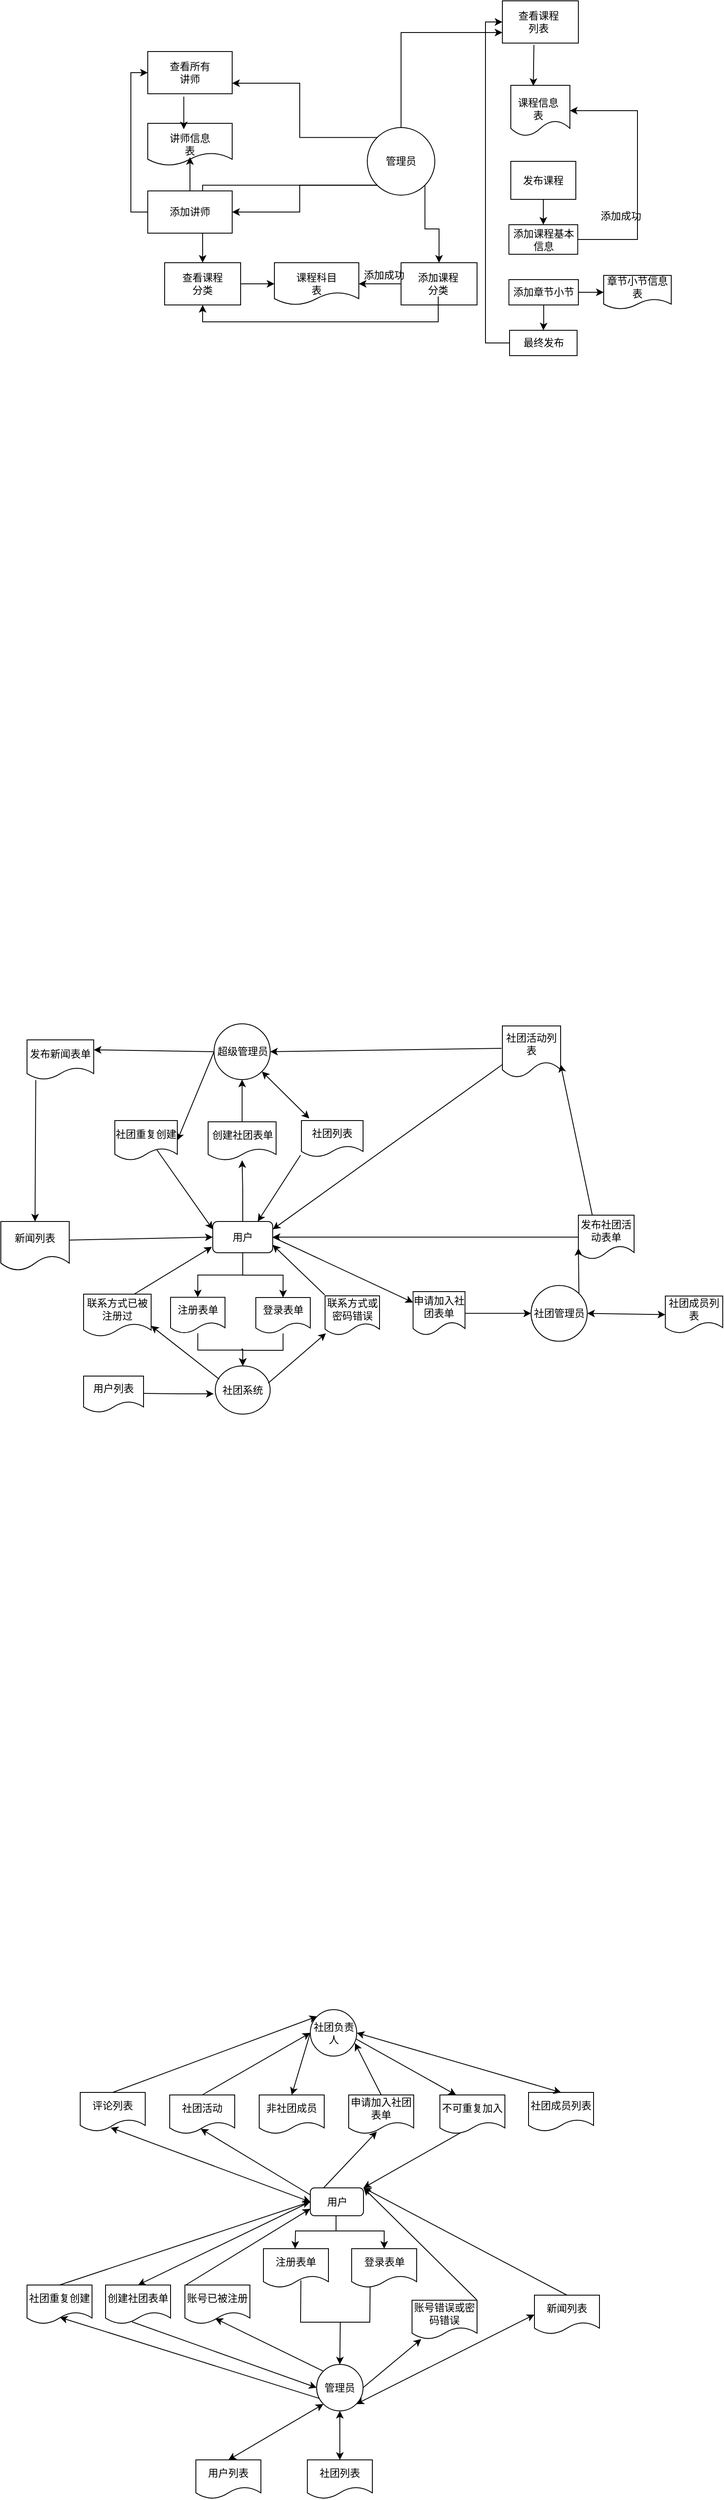 <mxfile version="21.3.4" type="github">
  <diagram id="PFTaVR9R77RU1zgIoD-t" name="Page-1">
    <mxGraphModel dx="1434" dy="1238" grid="0" gridSize="10" guides="1" tooltips="1" connect="1" arrows="1" fold="1" page="0" pageScale="1" pageWidth="827" pageHeight="1169" background="none" math="0" shadow="0">
      <root>
        <mxCell id="0" />
        <mxCell id="1" parent="0" />
        <mxCell id="eftF3Yvcaq25oSi6NERf-6" style="edgeStyle=orthogonalEdgeStyle;rounded=0;orthogonalLoop=1;jettySize=auto;html=1;exitX=0;exitY=0;exitDx=0;exitDy=0;entryX=1;entryY=0.75;entryDx=0;entryDy=0;" parent="1" source="eftF3Yvcaq25oSi6NERf-1" target="eftF3Yvcaq25oSi6NERf-3" edge="1">
          <mxGeometry relative="1" as="geometry" />
        </mxCell>
        <mxCell id="eftF3Yvcaq25oSi6NERf-15" style="edgeStyle=orthogonalEdgeStyle;rounded=0;orthogonalLoop=1;jettySize=auto;html=1;exitX=0;exitY=1;exitDx=0;exitDy=0;entryX=1;entryY=0.5;entryDx=0;entryDy=0;" parent="1" source="eftF3Yvcaq25oSi6NERf-1" target="eftF3Yvcaq25oSi6NERf-13" edge="1">
          <mxGeometry relative="1" as="geometry" />
        </mxCell>
        <mxCell id="eftF3Yvcaq25oSi6NERf-33" style="edgeStyle=orthogonalEdgeStyle;rounded=0;orthogonalLoop=1;jettySize=auto;html=1;exitX=0;exitY=1;exitDx=0;exitDy=0;entryX=0.5;entryY=0;entryDx=0;entryDy=0;" parent="1" source="eftF3Yvcaq25oSi6NERf-1" target="eftF3Yvcaq25oSi6NERf-23" edge="1">
          <mxGeometry relative="1" as="geometry" />
        </mxCell>
        <mxCell id="eftF3Yvcaq25oSi6NERf-34" style="edgeStyle=orthogonalEdgeStyle;rounded=0;orthogonalLoop=1;jettySize=auto;html=1;exitX=1;exitY=1;exitDx=0;exitDy=0;entryX=0.5;entryY=0;entryDx=0;entryDy=0;" parent="1" source="eftF3Yvcaq25oSi6NERf-1" target="eftF3Yvcaq25oSi6NERf-29" edge="1">
          <mxGeometry relative="1" as="geometry" />
        </mxCell>
        <mxCell id="eftF3Yvcaq25oSi6NERf-41" style="edgeStyle=orthogonalEdgeStyle;rounded=0;orthogonalLoop=1;jettySize=auto;html=1;exitX=0.5;exitY=0;exitDx=0;exitDy=0;entryX=0;entryY=0.75;entryDx=0;entryDy=0;" parent="1" source="eftF3Yvcaq25oSi6NERf-1" target="eftF3Yvcaq25oSi6NERf-35" edge="1">
          <mxGeometry relative="1" as="geometry" />
        </mxCell>
        <mxCell id="eftF3Yvcaq25oSi6NERf-1" value="" style="ellipse;whiteSpace=wrap;html=1;aspect=fixed;" parent="1" vertex="1">
          <mxGeometry x="360" y="-481" width="80" height="80" as="geometry" />
        </mxCell>
        <mxCell id="eftF3Yvcaq25oSi6NERf-2" value="管理员" style="text;html=1;strokeColor=none;fillColor=none;align=center;verticalAlign=middle;whiteSpace=wrap;rounded=0;" parent="1" vertex="1">
          <mxGeometry x="370" y="-456" width="60" height="30" as="geometry" />
        </mxCell>
        <mxCell id="eftF3Yvcaq25oSi6NERf-3" value="" style="rounded=0;whiteSpace=wrap;html=1;" parent="1" vertex="1">
          <mxGeometry x="100" y="-571" width="100" height="50" as="geometry" />
        </mxCell>
        <mxCell id="eftF3Yvcaq25oSi6NERf-5" value="查看所有讲师" style="text;html=1;strokeColor=none;fillColor=none;align=center;verticalAlign=middle;whiteSpace=wrap;rounded=0;" parent="1" vertex="1">
          <mxGeometry x="120" y="-561" width="60" height="30" as="geometry" />
        </mxCell>
        <mxCell id="eftF3Yvcaq25oSi6NERf-7" value="" style="shape=document;whiteSpace=wrap;html=1;boundedLbl=1;" parent="1" vertex="1">
          <mxGeometry x="100" y="-486" width="100" height="50" as="geometry" />
        </mxCell>
        <mxCell id="eftF3Yvcaq25oSi6NERf-8" value="讲师信息表" style="text;html=1;strokeColor=none;fillColor=none;align=center;verticalAlign=middle;whiteSpace=wrap;rounded=0;" parent="1" vertex="1">
          <mxGeometry x="120" y="-476" width="60" height="30" as="geometry" />
        </mxCell>
        <mxCell id="eftF3Yvcaq25oSi6NERf-22" value="" style="edgeStyle=orthogonalEdgeStyle;rounded=0;orthogonalLoop=1;jettySize=auto;html=1;" parent="1" source="eftF3Yvcaq25oSi6NERf-13" target="eftF3Yvcaq25oSi6NERf-8" edge="1">
          <mxGeometry relative="1" as="geometry" />
        </mxCell>
        <mxCell id="eftF3Yvcaq25oSi6NERf-46" style="edgeStyle=orthogonalEdgeStyle;rounded=0;orthogonalLoop=1;jettySize=auto;html=1;entryX=0;entryY=0.5;entryDx=0;entryDy=0;" parent="1" source="eftF3Yvcaq25oSi6NERf-13" target="eftF3Yvcaq25oSi6NERf-3" edge="1">
          <mxGeometry relative="1" as="geometry">
            <Array as="points">
              <mxPoint x="80" y="-381" />
              <mxPoint x="80" y="-546" />
            </Array>
          </mxGeometry>
        </mxCell>
        <mxCell id="eftF3Yvcaq25oSi6NERf-13" value="" style="rounded=0;whiteSpace=wrap;html=1;" parent="1" vertex="1">
          <mxGeometry x="100" y="-406" width="100" height="50" as="geometry" />
        </mxCell>
        <mxCell id="eftF3Yvcaq25oSi6NERf-14" value="添加讲师" style="text;html=1;strokeColor=none;fillColor=none;align=center;verticalAlign=middle;whiteSpace=wrap;rounded=0;" parent="1" vertex="1">
          <mxGeometry x="120" y="-396" width="60" height="30" as="geometry" />
        </mxCell>
        <mxCell id="eftF3Yvcaq25oSi6NERf-21" value="" style="endArrow=classic;html=1;rounded=0;exitX=0.427;exitY=1.067;exitDx=0;exitDy=0;exitPerimeter=0;entryX=0.378;entryY=-0.1;entryDx=0;entryDy=0;entryPerimeter=0;" parent="1" source="eftF3Yvcaq25oSi6NERf-3" target="eftF3Yvcaq25oSi6NERf-8" edge="1">
          <mxGeometry width="50" height="50" relative="1" as="geometry">
            <mxPoint x="380" y="-331" as="sourcePoint" />
            <mxPoint x="430" y="-381" as="targetPoint" />
          </mxGeometry>
        </mxCell>
        <mxCell id="eftF3Yvcaq25oSi6NERf-23" value="" style="rounded=0;whiteSpace=wrap;html=1;" parent="1" vertex="1">
          <mxGeometry x="120" y="-321" width="90" height="50" as="geometry" />
        </mxCell>
        <mxCell id="eftF3Yvcaq25oSi6NERf-24" value="查看课程分类" style="text;html=1;strokeColor=none;fillColor=none;align=center;verticalAlign=middle;whiteSpace=wrap;rounded=0;" parent="1" vertex="1">
          <mxGeometry x="135" y="-311" width="60" height="30" as="geometry" />
        </mxCell>
        <mxCell id="eftF3Yvcaq25oSi6NERf-25" value="" style="shape=document;whiteSpace=wrap;html=1;boundedLbl=1;" parent="1" vertex="1">
          <mxGeometry x="250" y="-321" width="100" height="50" as="geometry" />
        </mxCell>
        <mxCell id="eftF3Yvcaq25oSi6NERf-26" value="课程科目表" style="text;html=1;strokeColor=none;fillColor=none;align=center;verticalAlign=middle;whiteSpace=wrap;rounded=0;" parent="1" vertex="1">
          <mxGeometry x="270" y="-311" width="60" height="30" as="geometry" />
        </mxCell>
        <mxCell id="eftF3Yvcaq25oSi6NERf-28" value="" style="endArrow=classic;html=1;rounded=0;exitX=1;exitY=0.5;exitDx=0;exitDy=0;" parent="1" source="eftF3Yvcaq25oSi6NERf-23" edge="1">
          <mxGeometry width="50" height="50" relative="1" as="geometry">
            <mxPoint x="210" y="-251" as="sourcePoint" />
            <mxPoint x="250" y="-296" as="targetPoint" />
          </mxGeometry>
        </mxCell>
        <mxCell id="eftF3Yvcaq25oSi6NERf-29" value="" style="rounded=0;whiteSpace=wrap;html=1;" parent="1" vertex="1">
          <mxGeometry x="400" y="-321" width="90" height="50" as="geometry" />
        </mxCell>
        <mxCell id="eftF3Yvcaq25oSi6NERf-45" style="edgeStyle=orthogonalEdgeStyle;rounded=0;orthogonalLoop=1;jettySize=auto;html=1;entryX=0.5;entryY=1;entryDx=0;entryDy=0;" parent="1" source="eftF3Yvcaq25oSi6NERf-30" target="eftF3Yvcaq25oSi6NERf-23" edge="1">
          <mxGeometry relative="1" as="geometry">
            <Array as="points">
              <mxPoint x="444" y="-251" />
              <mxPoint x="165" y="-251" />
            </Array>
          </mxGeometry>
        </mxCell>
        <mxCell id="eftF3Yvcaq25oSi6NERf-30" value="添加课程分类" style="text;html=1;strokeColor=none;fillColor=none;align=center;verticalAlign=middle;whiteSpace=wrap;rounded=0;" parent="1" vertex="1">
          <mxGeometry x="414" y="-311" width="60" height="30" as="geometry" />
        </mxCell>
        <mxCell id="eftF3Yvcaq25oSi6NERf-32" value="" style="endArrow=classic;html=1;rounded=0;entryX=1;entryY=0.5;entryDx=0;entryDy=0;exitX=0;exitY=0.5;exitDx=0;exitDy=0;" parent="1" source="eftF3Yvcaq25oSi6NERf-29" target="eftF3Yvcaq25oSi6NERf-25" edge="1">
          <mxGeometry width="50" height="50" relative="1" as="geometry">
            <mxPoint x="360" y="-261" as="sourcePoint" />
            <mxPoint x="400" y="-311" as="targetPoint" />
          </mxGeometry>
        </mxCell>
        <mxCell id="eftF3Yvcaq25oSi6NERf-35" value="" style="rounded=0;whiteSpace=wrap;html=1;" parent="1" vertex="1">
          <mxGeometry x="520" y="-631" width="90" height="50" as="geometry" />
        </mxCell>
        <mxCell id="eftF3Yvcaq25oSi6NERf-36" value="查看课程列表" style="text;html=1;strokeColor=none;fillColor=none;align=center;verticalAlign=middle;whiteSpace=wrap;rounded=0;" parent="1" vertex="1">
          <mxGeometry x="532.5" y="-621" width="60" height="30" as="geometry" />
        </mxCell>
        <mxCell id="eftF3Yvcaq25oSi6NERf-37" value="" style="shape=document;whiteSpace=wrap;html=1;boundedLbl=1;" parent="1" vertex="1">
          <mxGeometry x="530" y="-531" width="70" height="60" as="geometry" />
        </mxCell>
        <mxCell id="eftF3Yvcaq25oSi6NERf-38" value="课程信息表" style="text;html=1;strokeColor=none;fillColor=none;align=center;verticalAlign=middle;whiteSpace=wrap;rounded=0;" parent="1" vertex="1">
          <mxGeometry x="535" y="-516" width="55" height="25" as="geometry" />
        </mxCell>
        <mxCell id="eftF3Yvcaq25oSi6NERf-40" value="" style="endArrow=classic;html=1;rounded=0;exitX=0.415;exitY=1.04;exitDx=0;exitDy=0;exitPerimeter=0;entryX=0.381;entryY=0.011;entryDx=0;entryDy=0;entryPerimeter=0;" parent="1" source="eftF3Yvcaq25oSi6NERf-35" target="eftF3Yvcaq25oSi6NERf-37" edge="1">
          <mxGeometry width="50" height="50" relative="1" as="geometry">
            <mxPoint x="450" y="-491" as="sourcePoint" />
            <mxPoint x="500" y="-541" as="targetPoint" />
          </mxGeometry>
        </mxCell>
        <mxCell id="eftF3Yvcaq25oSi6NERf-42" value="添加成功" style="text;html=1;strokeColor=none;fillColor=none;align=center;verticalAlign=middle;whiteSpace=wrap;rounded=0;" parent="1" vertex="1">
          <mxGeometry x="350" y="-321" width="60" height="30" as="geometry" />
        </mxCell>
        <mxCell id="eftF3Yvcaq25oSi6NERf-50" value="" style="edgeStyle=orthogonalEdgeStyle;rounded=0;orthogonalLoop=1;jettySize=auto;html=1;" parent="1" source="eftF3Yvcaq25oSi6NERf-47" target="eftF3Yvcaq25oSi6NERf-49" edge="1">
          <mxGeometry relative="1" as="geometry" />
        </mxCell>
        <mxCell id="eftF3Yvcaq25oSi6NERf-47" value="发布课程" style="rounded=0;whiteSpace=wrap;html=1;" parent="1" vertex="1">
          <mxGeometry x="530" y="-441" width="77" height="45" as="geometry" />
        </mxCell>
        <mxCell id="eftF3Yvcaq25oSi6NERf-57" style="edgeStyle=orthogonalEdgeStyle;rounded=0;orthogonalLoop=1;jettySize=auto;html=1;entryX=1;entryY=0.5;entryDx=0;entryDy=0;" parent="1" source="eftF3Yvcaq25oSi6NERf-49" target="eftF3Yvcaq25oSi6NERf-37" edge="1">
          <mxGeometry relative="1" as="geometry">
            <Array as="points">
              <mxPoint x="680" y="-348" />
              <mxPoint x="680" y="-501" />
            </Array>
          </mxGeometry>
        </mxCell>
        <mxCell id="eftF3Yvcaq25oSi6NERf-49" value="添加课程基本信息" style="whiteSpace=wrap;html=1;rounded=0;" parent="1" vertex="1">
          <mxGeometry x="527.75" y="-366" width="81.5" height="35" as="geometry" />
        </mxCell>
        <mxCell id="eftF3Yvcaq25oSi6NERf-54" value="" style="edgeStyle=orthogonalEdgeStyle;rounded=0;orthogonalLoop=1;jettySize=auto;html=1;" parent="1" source="eftF3Yvcaq25oSi6NERf-51" target="eftF3Yvcaq25oSi6NERf-53" edge="1">
          <mxGeometry relative="1" as="geometry" />
        </mxCell>
        <mxCell id="eftF3Yvcaq25oSi6NERf-56" value="" style="edgeStyle=orthogonalEdgeStyle;rounded=0;orthogonalLoop=1;jettySize=auto;html=1;" parent="1" source="eftF3Yvcaq25oSi6NERf-51" target="eftF3Yvcaq25oSi6NERf-55" edge="1">
          <mxGeometry relative="1" as="geometry" />
        </mxCell>
        <mxCell id="eftF3Yvcaq25oSi6NERf-51" value="添加章节小节" style="whiteSpace=wrap;html=1;" parent="1" vertex="1">
          <mxGeometry x="527.75" y="-301" width="82.25" height="30" as="geometry" />
        </mxCell>
        <mxCell id="eftF3Yvcaq25oSi6NERf-53" value="章节小节信息表" style="shape=document;whiteSpace=wrap;html=1;boundedLbl=1;" parent="1" vertex="1">
          <mxGeometry x="640" y="-306" width="80" height="40" as="geometry" />
        </mxCell>
        <mxCell id="eftF3Yvcaq25oSi6NERf-59" style="edgeStyle=orthogonalEdgeStyle;rounded=0;orthogonalLoop=1;jettySize=auto;html=1;entryX=0;entryY=0.5;entryDx=0;entryDy=0;" parent="1" source="eftF3Yvcaq25oSi6NERf-55" target="eftF3Yvcaq25oSi6NERf-35" edge="1">
          <mxGeometry relative="1" as="geometry">
            <Array as="points">
              <mxPoint x="500" y="-226" />
              <mxPoint x="500" y="-606" />
            </Array>
          </mxGeometry>
        </mxCell>
        <mxCell id="eftF3Yvcaq25oSi6NERf-55" value="最终发布" style="whiteSpace=wrap;html=1;" parent="1" vertex="1">
          <mxGeometry x="528.5" y="-241" width="80" height="30" as="geometry" />
        </mxCell>
        <mxCell id="eftF3Yvcaq25oSi6NERf-58" value="添加成功" style="text;html=1;align=center;verticalAlign=middle;resizable=0;points=[];autosize=1;strokeColor=none;fillColor=none;" parent="1" vertex="1">
          <mxGeometry x="630" y="-386" width="60" height="20" as="geometry" />
        </mxCell>
        <mxCell id="TgjRXRTITHaoMna3Si7o-6" value="" style="edgeStyle=orthogonalEdgeStyle;rounded=0;orthogonalLoop=1;jettySize=auto;html=1;" parent="1" source="TgjRXRTITHaoMna3Si7o-2" target="TgjRXRTITHaoMna3Si7o-5" edge="1">
          <mxGeometry relative="1" as="geometry" />
        </mxCell>
        <mxCell id="TgjRXRTITHaoMna3Si7o-17" style="edgeStyle=orthogonalEdgeStyle;rounded=0;orthogonalLoop=1;jettySize=auto;html=1;entryX=0.5;entryY=0;entryDx=0;entryDy=0;" parent="1" source="TgjRXRTITHaoMna3Si7o-2" target="TgjRXRTITHaoMna3Si7o-16" edge="1">
          <mxGeometry relative="1" as="geometry" />
        </mxCell>
        <mxCell id="TgjRXRTITHaoMna3Si7o-24" value="" style="edgeStyle=orthogonalEdgeStyle;rounded=0;orthogonalLoop=1;jettySize=auto;html=1;" parent="1" source="TgjRXRTITHaoMna3Si7o-2" target="TgjRXRTITHaoMna3Si7o-23" edge="1">
          <mxGeometry relative="1" as="geometry" />
        </mxCell>
        <mxCell id="TgjRXRTITHaoMna3Si7o-2" value="用户" style="rounded=1;whiteSpace=wrap;html=1;" parent="1" vertex="1">
          <mxGeometry x="177" y="814" width="71" height="37" as="geometry" />
        </mxCell>
        <mxCell id="TgjRXRTITHaoMna3Si7o-9" value="" style="edgeStyle=orthogonalEdgeStyle;rounded=0;orthogonalLoop=1;jettySize=auto;html=1;" parent="1" source="TgjRXRTITHaoMna3Si7o-5" target="TgjRXRTITHaoMna3Si7o-8" edge="1">
          <mxGeometry relative="1" as="geometry" />
        </mxCell>
        <mxCell id="TgjRXRTITHaoMna3Si7o-5" value="注册表单" style="shape=document;whiteSpace=wrap;html=1;boundedLbl=1;rounded=1;" parent="1" vertex="1">
          <mxGeometry x="127" y="903.75" width="64.5" height="42.5" as="geometry" />
        </mxCell>
        <mxCell id="TgjRXRTITHaoMna3Si7o-8" value="社团系统" style="ellipse;whiteSpace=wrap;html=1;" parent="1" vertex="1">
          <mxGeometry x="180" y="985" width="65" height="57" as="geometry" />
        </mxCell>
        <mxCell id="TgjRXRTITHaoMna3Si7o-12" value="联系方式已被注册过" style="shape=document;whiteSpace=wrap;html=1;boundedLbl=1;" parent="1" vertex="1">
          <mxGeometry x="24" y="900" width="80" height="50" as="geometry" />
        </mxCell>
        <mxCell id="TgjRXRTITHaoMna3Si7o-13" value="" style="endArrow=classic;html=1;rounded=0;exitX=0.072;exitY=0.275;exitDx=0;exitDy=0;exitPerimeter=0;entryX=1;entryY=0.75;entryDx=0;entryDy=0;" parent="1" source="TgjRXRTITHaoMna3Si7o-8" target="TgjRXRTITHaoMna3Si7o-12" edge="1">
          <mxGeometry width="50" height="50" relative="1" as="geometry">
            <mxPoint x="57" y="1010" as="sourcePoint" />
            <mxPoint x="107" y="960" as="targetPoint" />
          </mxGeometry>
        </mxCell>
        <mxCell id="TgjRXRTITHaoMna3Si7o-15" value="" style="endArrow=classic;html=1;rounded=0;exitX=0.75;exitY=0;exitDx=0;exitDy=0;" parent="1" source="TgjRXRTITHaoMna3Si7o-12" edge="1">
          <mxGeometry width="50" height="50" relative="1" as="geometry">
            <mxPoint x="126" y="894" as="sourcePoint" />
            <mxPoint x="176" y="844" as="targetPoint" />
          </mxGeometry>
        </mxCell>
        <mxCell id="TgjRXRTITHaoMna3Si7o-18" style="edgeStyle=orthogonalEdgeStyle;rounded=0;orthogonalLoop=1;jettySize=auto;html=1;entryX=0.5;entryY=0;entryDx=0;entryDy=0;" parent="1" source="TgjRXRTITHaoMna3Si7o-16" target="TgjRXRTITHaoMna3Si7o-8" edge="1">
          <mxGeometry relative="1" as="geometry" />
        </mxCell>
        <mxCell id="TgjRXRTITHaoMna3Si7o-16" value="登录表单" style="shape=document;whiteSpace=wrap;html=1;boundedLbl=1;rounded=1;" parent="1" vertex="1">
          <mxGeometry x="228" y="904" width="64.5" height="42.5" as="geometry" />
        </mxCell>
        <mxCell id="TgjRXRTITHaoMna3Si7o-20" value="联系方式或密码错误" style="shape=document;whiteSpace=wrap;html=1;boundedLbl=1;rounded=1;" parent="1" vertex="1">
          <mxGeometry x="310" y="902" width="64.5" height="46.5" as="geometry" />
        </mxCell>
        <mxCell id="TgjRXRTITHaoMna3Si7o-21" value="" style="endArrow=classic;html=1;rounded=0;exitX=0.964;exitY=0.357;exitDx=0;exitDy=0;exitPerimeter=0;entryX=0.016;entryY=0.953;entryDx=0;entryDy=0;entryPerimeter=0;" parent="1" source="TgjRXRTITHaoMna3Si7o-8" target="TgjRXRTITHaoMna3Si7o-20" edge="1">
          <mxGeometry width="50" height="50" relative="1" as="geometry">
            <mxPoint x="303" y="994" as="sourcePoint" />
            <mxPoint x="353" y="944" as="targetPoint" />
          </mxGeometry>
        </mxCell>
        <mxCell id="TgjRXRTITHaoMna3Si7o-22" value="" style="endArrow=classic;html=1;rounded=0;entryX=1;entryY=0.75;entryDx=0;entryDy=0;exitX=-0.005;exitY=-0.022;exitDx=0;exitDy=0;exitPerimeter=0;" parent="1" source="TgjRXRTITHaoMna3Si7o-20" target="TgjRXRTITHaoMna3Si7o-2" edge="1">
          <mxGeometry width="50" height="50" relative="1" as="geometry">
            <mxPoint x="340" y="895" as="sourcePoint" />
            <mxPoint x="390" y="845" as="targetPoint" />
          </mxGeometry>
        </mxCell>
        <mxCell id="TgjRXRTITHaoMna3Si7o-28" style="edgeStyle=orthogonalEdgeStyle;rounded=0;orthogonalLoop=1;jettySize=auto;html=1;exitX=0.5;exitY=0;exitDx=0;exitDy=0;entryX=0.5;entryY=1;entryDx=0;entryDy=0;" parent="1" source="TgjRXRTITHaoMna3Si7o-23" target="TgjRXRTITHaoMna3Si7o-27" edge="1">
          <mxGeometry relative="1" as="geometry" />
        </mxCell>
        <mxCell id="TgjRXRTITHaoMna3Si7o-23" value="创建社团表单" style="shape=document;whiteSpace=wrap;html=1;boundedLbl=1;rounded=1;" parent="1" vertex="1">
          <mxGeometry x="171.5" y="696" width="80.5" height="45.5" as="geometry" />
        </mxCell>
        <mxCell id="TgjRXRTITHaoMna3Si7o-26" style="edgeStyle=orthogonalEdgeStyle;rounded=0;orthogonalLoop=1;jettySize=auto;html=1;exitX=1;exitY=0.5;exitDx=0;exitDy=0;" parent="1" edge="1">
          <mxGeometry relative="1" as="geometry">
            <mxPoint x="178.0" y="1018" as="targetPoint" />
            <mxPoint x="95" y="1017.5" as="sourcePoint" />
          </mxGeometry>
        </mxCell>
        <mxCell id="TgjRXRTITHaoMna3Si7o-25" value="用户列表" style="shape=document;whiteSpace=wrap;html=1;boundedLbl=1;" parent="1" vertex="1">
          <mxGeometry x="24" y="997" width="71" height="43" as="geometry" />
        </mxCell>
        <mxCell id="TgjRXRTITHaoMna3Si7o-27" value="超级管理员" style="ellipse;whiteSpace=wrap;html=1;" parent="1" vertex="1">
          <mxGeometry x="178.5" y="580" width="66.5" height="66" as="geometry" />
        </mxCell>
        <mxCell id="TgjRXRTITHaoMna3Si7o-29" value="社团列表" style="shape=document;whiteSpace=wrap;html=1;boundedLbl=1;" parent="1" vertex="1">
          <mxGeometry x="282" y="694.5" width="73" height="43" as="geometry" />
        </mxCell>
        <mxCell id="TgjRXRTITHaoMna3Si7o-32" value="社团重复创建" style="shape=document;whiteSpace=wrap;html=1;boundedLbl=1;" parent="1" vertex="1">
          <mxGeometry x="61" y="694.5" width="74" height="47" as="geometry" />
        </mxCell>
        <mxCell id="TgjRXRTITHaoMna3Si7o-34" value="" style="endArrow=classic;html=1;rounded=0;exitX=0;exitY=0.5;exitDx=0;exitDy=0;entryX=1;entryY=0.5;entryDx=0;entryDy=0;" parent="1" source="TgjRXRTITHaoMna3Si7o-27" target="TgjRXRTITHaoMna3Si7o-32" edge="1">
          <mxGeometry width="50" height="50" relative="1" as="geometry">
            <mxPoint x="62" y="640" as="sourcePoint" />
            <mxPoint x="112" y="590" as="targetPoint" />
          </mxGeometry>
        </mxCell>
        <mxCell id="TgjRXRTITHaoMna3Si7o-35" value="" style="endArrow=classic;html=1;rounded=0;exitX=0.671;exitY=0.734;exitDx=0;exitDy=0;exitPerimeter=0;entryX=0;entryY=0.25;entryDx=0;entryDy=0;" parent="1" source="TgjRXRTITHaoMna3Si7o-32" target="TgjRXRTITHaoMna3Si7o-2" edge="1">
          <mxGeometry width="50" height="50" relative="1" as="geometry">
            <mxPoint x="125" y="872" as="sourcePoint" />
            <mxPoint x="175" y="822" as="targetPoint" />
          </mxGeometry>
        </mxCell>
        <mxCell id="TgjRXRTITHaoMna3Si7o-36" value="" style="endArrow=classic;html=1;rounded=0;exitX=-0.014;exitY=0.95;exitDx=0;exitDy=0;exitPerimeter=0;entryX=0.75;entryY=0;entryDx=0;entryDy=0;" parent="1" source="TgjRXRTITHaoMna3Si7o-29" target="TgjRXRTITHaoMna3Si7o-2" edge="1">
          <mxGeometry width="50" height="50" relative="1" as="geometry">
            <mxPoint x="420" y="729" as="sourcePoint" />
            <mxPoint x="470" y="679" as="targetPoint" />
          </mxGeometry>
        </mxCell>
        <mxCell id="TgjRXRTITHaoMna3Si7o-38" value="发布新闻表单" style="shape=document;whiteSpace=wrap;html=1;boundedLbl=1;" parent="1" vertex="1">
          <mxGeometry x="-43" y="599" width="79" height="47" as="geometry" />
        </mxCell>
        <mxCell id="TgjRXRTITHaoMna3Si7o-41" value="" style="endArrow=classic;html=1;rounded=0;exitX=0;exitY=0.5;exitDx=0;exitDy=0;entryX=1;entryY=0.25;entryDx=0;entryDy=0;" parent="1" source="TgjRXRTITHaoMna3Si7o-27" target="TgjRXRTITHaoMna3Si7o-38" edge="1">
          <mxGeometry width="50" height="50" relative="1" as="geometry">
            <mxPoint x="-18" y="742" as="sourcePoint" />
            <mxPoint x="32" y="692" as="targetPoint" />
          </mxGeometry>
        </mxCell>
        <mxCell id="TgjRXRTITHaoMna3Si7o-42" value="新闻列表" style="shape=document;whiteSpace=wrap;html=1;boundedLbl=1;" parent="1" vertex="1">
          <mxGeometry x="-74" y="814" width="81" height="58" as="geometry" />
        </mxCell>
        <mxCell id="TgjRXRTITHaoMna3Si7o-43" value="" style="endArrow=classic;html=1;rounded=0;exitX=1.008;exitY=0.379;exitDx=0;exitDy=0;exitPerimeter=0;entryX=0;entryY=0.5;entryDx=0;entryDy=0;" parent="1" source="TgjRXRTITHaoMna3Si7o-42" target="TgjRXRTITHaoMna3Si7o-2" edge="1">
          <mxGeometry width="50" height="50" relative="1" as="geometry">
            <mxPoint x="-186" y="976" as="sourcePoint" />
            <mxPoint x="-136" y="926" as="targetPoint" />
          </mxGeometry>
        </mxCell>
        <mxCell id="TgjRXRTITHaoMna3Si7o-46" value="申请加入社团表单" style="shape=document;whiteSpace=wrap;html=1;boundedLbl=1;rounded=1;" parent="1" vertex="1">
          <mxGeometry x="414.25" y="897" width="61.5" height="51.5" as="geometry" />
        </mxCell>
        <mxCell id="TgjRXRTITHaoMna3Si7o-48" value="" style="endArrow=classic;html=1;rounded=0;exitX=1;exitY=0.5;exitDx=0;exitDy=0;entryX=0;entryY=0.25;entryDx=0;entryDy=0;" parent="1" source="TgjRXRTITHaoMna3Si7o-2" target="TgjRXRTITHaoMna3Si7o-46" edge="1">
          <mxGeometry width="50" height="50" relative="1" as="geometry">
            <mxPoint x="442" y="807" as="sourcePoint" />
            <mxPoint x="410" y="899" as="targetPoint" />
          </mxGeometry>
        </mxCell>
        <mxCell id="TgjRXRTITHaoMna3Si7o-49" value="社团管理员" style="ellipse;whiteSpace=wrap;html=1;" parent="1" vertex="1">
          <mxGeometry x="554" y="889.75" width="66.5" height="66" as="geometry" />
        </mxCell>
        <mxCell id="TgjRXRTITHaoMna3Si7o-50" value="社团成员列表" style="shape=document;whiteSpace=wrap;html=1;boundedLbl=1;" parent="1" vertex="1">
          <mxGeometry x="713" y="902.25" width="68" height="44" as="geometry" />
        </mxCell>
        <mxCell id="TgjRXRTITHaoMna3Si7o-52" value="" style="endArrow=classic;html=1;rounded=0;exitX=1;exitY=0.5;exitDx=0;exitDy=0;entryX=0;entryY=0.5;entryDx=0;entryDy=0;" parent="1" source="TgjRXRTITHaoMna3Si7o-46" target="TgjRXRTITHaoMna3Si7o-49" edge="1">
          <mxGeometry width="50" height="50" relative="1" as="geometry">
            <mxPoint x="446" y="816" as="sourcePoint" />
            <mxPoint x="507" y="1014" as="targetPoint" />
            <Array as="points" />
          </mxGeometry>
        </mxCell>
        <mxCell id="TgjRXRTITHaoMna3Si7o-54" value="" style="endArrow=classic;startArrow=classic;html=1;rounded=0;exitX=1;exitY=1;exitDx=0;exitDy=0;entryX=0.128;entryY=-0.058;entryDx=0;entryDy=0;entryPerimeter=0;" parent="1" source="TgjRXRTITHaoMna3Si7o-27" target="TgjRXRTITHaoMna3Si7o-29" edge="1">
          <mxGeometry width="50" height="50" relative="1" as="geometry">
            <mxPoint x="255" y="676" as="sourcePoint" />
            <mxPoint x="305" y="626" as="targetPoint" />
          </mxGeometry>
        </mxCell>
        <mxCell id="TgjRXRTITHaoMna3Si7o-55" value="" style="endArrow=classic;startArrow=classic;html=1;rounded=0;entryX=0;entryY=0.5;entryDx=0;entryDy=0;exitX=1;exitY=0.5;exitDx=0;exitDy=0;" parent="1" source="TgjRXRTITHaoMna3Si7o-49" target="TgjRXRTITHaoMna3Si7o-50" edge="1">
          <mxGeometry width="50" height="50" relative="1" as="geometry">
            <mxPoint x="438" y="707" as="sourcePoint" />
            <mxPoint x="488" y="657" as="targetPoint" />
          </mxGeometry>
        </mxCell>
        <mxCell id="TgjRXRTITHaoMna3Si7o-56" value="" style="endArrow=classic;html=1;rounded=0;entryX=0.5;entryY=0;entryDx=0;entryDy=0;exitX=0.131;exitY=1.014;exitDx=0;exitDy=0;exitPerimeter=0;" parent="1" source="TgjRXRTITHaoMna3Si7o-38" target="TgjRXRTITHaoMna3Si7o-42" edge="1">
          <mxGeometry width="50" height="50" relative="1" as="geometry">
            <mxPoint x="-134" y="817" as="sourcePoint" />
            <mxPoint x="-84" y="767" as="targetPoint" />
          </mxGeometry>
        </mxCell>
        <mxCell id="TgjRXRTITHaoMna3Si7o-57" value="发布社团活动表单" style="shape=document;whiteSpace=wrap;html=1;boundedLbl=1;" parent="1" vertex="1">
          <mxGeometry x="610" y="806.5" width="66" height="52" as="geometry" />
        </mxCell>
        <mxCell id="TgjRXRTITHaoMna3Si7o-58" value="" style="endArrow=classic;html=1;rounded=0;exitX=1;exitY=0;exitDx=0;exitDy=0;entryX=0;entryY=0.75;entryDx=0;entryDy=0;" parent="1" source="TgjRXRTITHaoMna3Si7o-49" target="TgjRXRTITHaoMna3Si7o-57" edge="1">
          <mxGeometry width="50" height="50" relative="1" as="geometry">
            <mxPoint x="583" y="768" as="sourcePoint" />
            <mxPoint x="707" y="865" as="targetPoint" />
          </mxGeometry>
        </mxCell>
        <mxCell id="TgjRXRTITHaoMna3Si7o-59" value="社团活动列表" style="shape=document;whiteSpace=wrap;html=1;boundedLbl=1;" parent="1" vertex="1">
          <mxGeometry x="520" y="582.5" width="69" height="61" as="geometry" />
        </mxCell>
        <mxCell id="TgjRXRTITHaoMna3Si7o-60" value="" style="endArrow=classic;html=1;rounded=0;entryX=1;entryY=0.25;entryDx=0;entryDy=0;exitX=0;exitY=0.75;exitDx=0;exitDy=0;" parent="1" source="TgjRXRTITHaoMna3Si7o-59" target="TgjRXRTITHaoMna3Si7o-2" edge="1">
          <mxGeometry width="50" height="50" relative="1" as="geometry">
            <mxPoint x="451" y="672" as="sourcePoint" />
            <mxPoint x="391" y="782" as="targetPoint" />
            <Array as="points" />
          </mxGeometry>
        </mxCell>
        <mxCell id="TgjRXRTITHaoMna3Si7o-61" value="" style="endArrow=classic;html=1;rounded=0;exitX=0.25;exitY=0;exitDx=0;exitDy=0;entryX=1;entryY=0.75;entryDx=0;entryDy=0;" parent="1" source="TgjRXRTITHaoMna3Si7o-57" target="TgjRXRTITHaoMna3Si7o-59" edge="1">
          <mxGeometry width="50" height="50" relative="1" as="geometry">
            <mxPoint x="408" y="826" as="sourcePoint" />
            <mxPoint x="458" y="776" as="targetPoint" />
          </mxGeometry>
        </mxCell>
        <mxCell id="TgjRXRTITHaoMna3Si7o-62" value="" style="endArrow=classic;html=1;rounded=0;entryX=1;entryY=0.5;entryDx=0;entryDy=0;" parent="1" target="TgjRXRTITHaoMna3Si7o-27" edge="1">
          <mxGeometry width="50" height="50" relative="1" as="geometry">
            <mxPoint x="519" y="609" as="sourcePoint" />
            <mxPoint x="369" y="576" as="targetPoint" />
          </mxGeometry>
        </mxCell>
        <mxCell id="TgjRXRTITHaoMna3Si7o-67" value="" style="endArrow=classic;html=1;rounded=0;exitX=0;exitY=0.5;exitDx=0;exitDy=0;entryX=1;entryY=0.5;entryDx=0;entryDy=0;" parent="1" source="TgjRXRTITHaoMna3Si7o-57" target="TgjRXRTITHaoMna3Si7o-2" edge="1">
          <mxGeometry width="50" height="50" relative="1" as="geometry">
            <mxPoint x="474" y="867" as="sourcePoint" />
            <mxPoint x="524" y="817" as="targetPoint" />
            <Array as="points" />
          </mxGeometry>
        </mxCell>
        <mxCell id="jXk5IKHHhhwzR_qX20gL-5" value="用户" style="rounded=1;whiteSpace=wrap;html=1;" parent="1" vertex="1">
          <mxGeometry x="292.5" y="1958" width="63" height="33" as="geometry" />
        </mxCell>
        <mxCell id="jXk5IKHHhhwzR_qX20gL-6" value="登录表单" style="shape=document;whiteSpace=wrap;html=1;boundedLbl=1;" parent="1" vertex="1">
          <mxGeometry x="341.5" y="2030" width="77" height="46" as="geometry" />
        </mxCell>
        <mxCell id="jXk5IKHHhhwzR_qX20gL-7" value="注册表单" style="shape=document;whiteSpace=wrap;html=1;boundedLbl=1;" parent="1" vertex="1">
          <mxGeometry x="237" y="2030" width="77" height="46" as="geometry" />
        </mxCell>
        <mxCell id="jXk5IKHHhhwzR_qX20gL-9" value="管理员" style="ellipse;whiteSpace=wrap;html=1;aspect=fixed;" parent="1" vertex="1">
          <mxGeometry x="300" y="2167" width="55" height="55" as="geometry" />
        </mxCell>
        <mxCell id="jXk5IKHHhhwzR_qX20gL-10" value="用户列表" style="shape=document;whiteSpace=wrap;html=1;boundedLbl=1;" parent="1" vertex="1">
          <mxGeometry x="157" y="2280" width="77" height="46" as="geometry" />
        </mxCell>
        <mxCell id="jXk5IKHHhhwzR_qX20gL-11" value="账号已被注册" style="shape=document;whiteSpace=wrap;html=1;boundedLbl=1;" parent="1" vertex="1">
          <mxGeometry x="144" y="2073" width="77" height="46" as="geometry" />
        </mxCell>
        <mxCell id="jXk5IKHHhhwzR_qX20gL-12" value="账号错误或密码错误" style="shape=document;whiteSpace=wrap;html=1;boundedLbl=1;" parent="1" vertex="1">
          <mxGeometry x="413" y="2091" width="77" height="46" as="geometry" />
        </mxCell>
        <mxCell id="jXk5IKHHhhwzR_qX20gL-13" value="申请加入社团表单" style="shape=document;whiteSpace=wrap;html=1;boundedLbl=1;" parent="1" vertex="1">
          <mxGeometry x="338" y="1848" width="77" height="46" as="geometry" />
        </mxCell>
        <mxCell id="jXk5IKHHhhwzR_qX20gL-14" value="社团负责人" style="ellipse;whiteSpace=wrap;html=1;aspect=fixed;" parent="1" vertex="1">
          <mxGeometry x="292.5" y="1747" width="55" height="55" as="geometry" />
        </mxCell>
        <mxCell id="jXk5IKHHhhwzR_qX20gL-15" value="社团成员列表" style="shape=document;whiteSpace=wrap;html=1;boundedLbl=1;" parent="1" vertex="1">
          <mxGeometry x="551" y="1845" width="77" height="46" as="geometry" />
        </mxCell>
        <mxCell id="jXk5IKHHhhwzR_qX20gL-16" value="不可重复加入" style="shape=document;whiteSpace=wrap;html=1;boundedLbl=1;" parent="1" vertex="1">
          <mxGeometry x="446" y="1848" width="77" height="46" as="geometry" />
        </mxCell>
        <mxCell id="jXk5IKHHhhwzR_qX20gL-17" value="社团活动" style="shape=document;whiteSpace=wrap;html=1;boundedLbl=1;" parent="1" vertex="1">
          <mxGeometry x="126" y="1848" width="77" height="46" as="geometry" />
        </mxCell>
        <mxCell id="jXk5IKHHhhwzR_qX20gL-18" value="非社团成员" style="shape=document;whiteSpace=wrap;html=1;boundedLbl=1;" parent="1" vertex="1">
          <mxGeometry x="232" y="1848" width="77" height="46" as="geometry" />
        </mxCell>
        <mxCell id="jXk5IKHHhhwzR_qX20gL-19" value="创建社团表单" style="shape=document;whiteSpace=wrap;html=1;boundedLbl=1;" parent="1" vertex="1">
          <mxGeometry x="50" y="2073" width="77" height="46" as="geometry" />
        </mxCell>
        <mxCell id="jXk5IKHHhhwzR_qX20gL-21" value="社团列表" style="shape=document;whiteSpace=wrap;html=1;boundedLbl=1;" parent="1" vertex="1">
          <mxGeometry x="289" y="2280" width="77" height="46" as="geometry" />
        </mxCell>
        <mxCell id="jXk5IKHHhhwzR_qX20gL-22" value="新闻列表" style="shape=document;whiteSpace=wrap;html=1;boundedLbl=1;" parent="1" vertex="1">
          <mxGeometry x="558" y="2085" width="77" height="46" as="geometry" />
        </mxCell>
        <mxCell id="jXk5IKHHhhwzR_qX20gL-23" value="评论列表" style="shape=document;whiteSpace=wrap;html=1;boundedLbl=1;" parent="1" vertex="1">
          <mxGeometry x="20" y="1845" width="77" height="46" as="geometry" />
        </mxCell>
        <mxCell id="jXk5IKHHhhwzR_qX20gL-25" value="社团重复创建" style="shape=document;whiteSpace=wrap;html=1;boundedLbl=1;" parent="1" vertex="1">
          <mxGeometry x="-43" y="2073" width="77" height="46" as="geometry" />
        </mxCell>
        <mxCell id="jXk5IKHHhhwzR_qX20gL-29" value="" style="endArrow=classic;html=1;rounded=0;entryX=0.5;entryY=0;entryDx=0;entryDy=0;exitX=0.5;exitY=1;exitDx=0;exitDy=0;" parent="1" edge="1">
          <mxGeometry width="50" height="50" relative="1" as="geometry">
            <mxPoint x="323" y="1991" as="sourcePoint" />
            <mxPoint x="274.5" y="2030" as="targetPoint" />
            <Array as="points">
              <mxPoint x="323" y="2009" />
              <mxPoint x="275" y="2009" />
            </Array>
          </mxGeometry>
        </mxCell>
        <mxCell id="jXk5IKHHhhwzR_qX20gL-31" value="" style="endArrow=classic;html=1;rounded=0;entryX=0.5;entryY=0;entryDx=0;entryDy=0;" parent="1" target="jXk5IKHHhhwzR_qX20gL-6" edge="1">
          <mxGeometry width="50" height="50" relative="1" as="geometry">
            <mxPoint x="323" y="2009" as="sourcePoint" />
            <mxPoint x="194" y="2166" as="targetPoint" />
            <Array as="points">
              <mxPoint x="380" y="2009" />
            </Array>
          </mxGeometry>
        </mxCell>
        <mxCell id="jXk5IKHHhhwzR_qX20gL-33" value="" style="endArrow=classic;html=1;rounded=0;entryX=0.5;entryY=0;entryDx=0;entryDy=0;" parent="1" target="jXk5IKHHhhwzR_qX20gL-9" edge="1">
          <mxGeometry width="50" height="50" relative="1" as="geometry">
            <mxPoint x="328" y="2117" as="sourcePoint" />
            <mxPoint x="127" y="2199" as="targetPoint" />
          </mxGeometry>
        </mxCell>
        <mxCell id="jXk5IKHHhhwzR_qX20gL-34" value="" style="endArrow=none;html=1;rounded=0;exitX=0.576;exitY=0.812;exitDx=0;exitDy=0;exitPerimeter=0;entryX=0.284;entryY=0.986;entryDx=0;entryDy=0;entryPerimeter=0;" parent="1" source="jXk5IKHHhhwzR_qX20gL-7" target="jXk5IKHHhhwzR_qX20gL-6" edge="1">
          <mxGeometry width="50" height="50" relative="1" as="geometry">
            <mxPoint x="52" y="2252" as="sourcePoint" />
            <mxPoint x="371" y="2125" as="targetPoint" />
            <Array as="points">
              <mxPoint x="281" y="2117" />
              <mxPoint x="363" y="2117" />
            </Array>
          </mxGeometry>
        </mxCell>
        <mxCell id="jXk5IKHHhhwzR_qX20gL-35" value="" style="endArrow=classic;html=1;rounded=0;exitX=0;exitY=0;exitDx=0;exitDy=0;entryX=0.468;entryY=0.862;entryDx=0;entryDy=0;entryPerimeter=0;" parent="1" source="jXk5IKHHhhwzR_qX20gL-9" target="jXk5IKHHhhwzR_qX20gL-11" edge="1">
          <mxGeometry width="50" height="50" relative="1" as="geometry">
            <mxPoint x="126" y="2251" as="sourcePoint" />
            <mxPoint x="176" y="2201" as="targetPoint" />
          </mxGeometry>
        </mxCell>
        <mxCell id="jXk5IKHHhhwzR_qX20gL-36" value="" style="endArrow=classic;html=1;rounded=0;exitX=1;exitY=0.5;exitDx=0;exitDy=0;" parent="1" source="jXk5IKHHhhwzR_qX20gL-9" target="jXk5IKHHhhwzR_qX20gL-12" edge="1">
          <mxGeometry width="50" height="50" relative="1" as="geometry">
            <mxPoint x="100" y="2250" as="sourcePoint" />
            <mxPoint x="150" y="2200" as="targetPoint" />
          </mxGeometry>
        </mxCell>
        <mxCell id="jXk5IKHHhhwzR_qX20gL-37" value="" style="endArrow=classic;html=1;rounded=0;exitX=0.013;exitY=0;exitDx=0;exitDy=0;entryX=0;entryY=0.75;entryDx=0;entryDy=0;exitPerimeter=0;" parent="1" source="jXk5IKHHhhwzR_qX20gL-11" target="jXk5IKHHhhwzR_qX20gL-5" edge="1">
          <mxGeometry width="50" height="50" relative="1" as="geometry">
            <mxPoint x="69" y="2222" as="sourcePoint" />
            <mxPoint x="119" y="2172" as="targetPoint" />
          </mxGeometry>
        </mxCell>
        <mxCell id="jXk5IKHHhhwzR_qX20gL-39" value="" style="endArrow=classic;startArrow=classic;html=1;rounded=0;exitX=0.5;exitY=0;exitDx=0;exitDy=0;entryX=0.5;entryY=1;entryDx=0;entryDy=0;" parent="1" source="jXk5IKHHhhwzR_qX20gL-21" target="jXk5IKHHhhwzR_qX20gL-9" edge="1">
          <mxGeometry width="50" height="50" relative="1" as="geometry">
            <mxPoint x="234" y="2260" as="sourcePoint" />
            <mxPoint x="284" y="2210" as="targetPoint" />
          </mxGeometry>
        </mxCell>
        <mxCell id="jXk5IKHHhhwzR_qX20gL-40" value="" style="endArrow=classic;startArrow=classic;html=1;rounded=0;exitX=0.5;exitY=0;exitDx=0;exitDy=0;entryX=0;entryY=1;entryDx=0;entryDy=0;" parent="1" source="jXk5IKHHhhwzR_qX20gL-10" target="jXk5IKHHhhwzR_qX20gL-9" edge="1">
          <mxGeometry width="50" height="50" relative="1" as="geometry">
            <mxPoint x="256" y="2263" as="sourcePoint" />
            <mxPoint x="306" y="2213" as="targetPoint" />
          </mxGeometry>
        </mxCell>
        <mxCell id="jXk5IKHHhhwzR_qX20gL-41" value="" style="endArrow=classic;startArrow=classic;html=1;rounded=0;exitX=1;exitY=1;exitDx=0;exitDy=0;entryX=0;entryY=0.5;entryDx=0;entryDy=0;" parent="1" source="jXk5IKHHhhwzR_qX20gL-9" target="jXk5IKHHhhwzR_qX20gL-22" edge="1">
          <mxGeometry width="50" height="50" relative="1" as="geometry">
            <mxPoint x="433" y="2310" as="sourcePoint" />
            <mxPoint x="483" y="2260" as="targetPoint" />
          </mxGeometry>
        </mxCell>
        <mxCell id="jXk5IKHHhhwzR_qX20gL-42" value="" style="endArrow=classic;html=1;rounded=0;exitX=0.994;exitY=-0.014;exitDx=0;exitDy=0;exitPerimeter=0;entryX=1;entryY=0;entryDx=0;entryDy=0;" parent="1" source="jXk5IKHHhhwzR_qX20gL-12" target="jXk5IKHHhhwzR_qX20gL-5" edge="1">
          <mxGeometry width="50" height="50" relative="1" as="geometry">
            <mxPoint x="33" y="2206" as="sourcePoint" />
            <mxPoint x="83" y="2156" as="targetPoint" />
          </mxGeometry>
        </mxCell>
        <mxCell id="jXk5IKHHhhwzR_qX20gL-43" value="" style="endArrow=classic;html=1;rounded=0;exitX=0.5;exitY=0;exitDx=0;exitDy=0;entryX=1;entryY=0;entryDx=0;entryDy=0;" parent="1" source="jXk5IKHHhhwzR_qX20gL-22" target="jXk5IKHHhhwzR_qX20gL-5" edge="1">
          <mxGeometry width="50" height="50" relative="1" as="geometry">
            <mxPoint x="534" y="2072" as="sourcePoint" />
            <mxPoint x="584" y="2022" as="targetPoint" />
          </mxGeometry>
        </mxCell>
        <mxCell id="jXk5IKHHhhwzR_qX20gL-44" value="" style="endArrow=classic;html=1;rounded=0;exitX=0.25;exitY=0;exitDx=0;exitDy=0;entryX=0.433;entryY=0.942;entryDx=0;entryDy=0;entryPerimeter=0;" parent="1" source="jXk5IKHHhhwzR_qX20gL-5" target="jXk5IKHHhhwzR_qX20gL-13" edge="1">
          <mxGeometry width="50" height="50" relative="1" as="geometry">
            <mxPoint x="190" y="1956" as="sourcePoint" />
            <mxPoint x="240" y="1906" as="targetPoint" />
          </mxGeometry>
        </mxCell>
        <mxCell id="jXk5IKHHhhwzR_qX20gL-45" value="" style="endArrow=classic;html=1;rounded=0;exitX=0.5;exitY=0;exitDx=0;exitDy=0;entryX=0.961;entryY=0.721;entryDx=0;entryDy=0;entryPerimeter=0;" parent="1" source="jXk5IKHHhhwzR_qX20gL-13" target="jXk5IKHHhhwzR_qX20gL-14" edge="1">
          <mxGeometry width="50" height="50" relative="1" as="geometry">
            <mxPoint x="117" y="1992" as="sourcePoint" />
            <mxPoint x="167" y="1942" as="targetPoint" />
          </mxGeometry>
        </mxCell>
        <mxCell id="jXk5IKHHhhwzR_qX20gL-46" value="" style="endArrow=classic;html=1;rounded=0;exitX=0.991;exitY=0.636;exitDx=0;exitDy=0;exitPerimeter=0;entryX=0.25;entryY=0;entryDx=0;entryDy=0;" parent="1" source="jXk5IKHHhhwzR_qX20gL-14" target="jXk5IKHHhhwzR_qX20gL-16" edge="1">
          <mxGeometry width="50" height="50" relative="1" as="geometry">
            <mxPoint x="110" y="1986" as="sourcePoint" />
            <mxPoint x="431" y="1925" as="targetPoint" />
          </mxGeometry>
        </mxCell>
        <mxCell id="jXk5IKHHhhwzR_qX20gL-47" value="" style="endArrow=classic;startArrow=classic;html=1;rounded=0;exitX=1;exitY=0.5;exitDx=0;exitDy=0;entryX=0.5;entryY=0;entryDx=0;entryDy=0;" parent="1" source="jXk5IKHHhhwzR_qX20gL-14" target="jXk5IKHHhhwzR_qX20gL-15" edge="1">
          <mxGeometry width="50" height="50" relative="1" as="geometry">
            <mxPoint x="510" y="1792" as="sourcePoint" />
            <mxPoint x="560" y="1742" as="targetPoint" />
          </mxGeometry>
        </mxCell>
        <mxCell id="jXk5IKHHhhwzR_qX20gL-48" value="" style="endArrow=classic;html=1;rounded=0;exitX=0.32;exitY=0.971;exitDx=0;exitDy=0;exitPerimeter=0;entryX=1;entryY=0;entryDx=0;entryDy=0;" parent="1" source="jXk5IKHHhhwzR_qX20gL-16" target="jXk5IKHHhhwzR_qX20gL-5" edge="1">
          <mxGeometry width="50" height="50" relative="1" as="geometry">
            <mxPoint x="139" y="2039" as="sourcePoint" />
            <mxPoint x="189" y="1989" as="targetPoint" />
          </mxGeometry>
        </mxCell>
        <mxCell id="jXk5IKHHhhwzR_qX20gL-49" value="" style="endArrow=classic;html=1;rounded=0;exitX=0;exitY=0.25;exitDx=0;exitDy=0;entryX=0.476;entryY=0.87;entryDx=0;entryDy=0;entryPerimeter=0;" parent="1" source="jXk5IKHHhhwzR_qX20gL-5" target="jXk5IKHHhhwzR_qX20gL-17" edge="1">
          <mxGeometry width="50" height="50" relative="1" as="geometry">
            <mxPoint x="129" y="1976" as="sourcePoint" />
            <mxPoint x="179" y="1926" as="targetPoint" />
          </mxGeometry>
        </mxCell>
        <mxCell id="jXk5IKHHhhwzR_qX20gL-50" value="" style="endArrow=classic;html=1;rounded=0;exitX=0;exitY=0.5;exitDx=0;exitDy=0;entryX=0.5;entryY=0;entryDx=0;entryDy=0;" parent="1" source="jXk5IKHHhhwzR_qX20gL-14" target="jXk5IKHHhhwzR_qX20gL-18" edge="1">
          <mxGeometry width="50" height="50" relative="1" as="geometry">
            <mxPoint x="68" y="1999" as="sourcePoint" />
            <mxPoint x="118" y="1949" as="targetPoint" />
          </mxGeometry>
        </mxCell>
        <mxCell id="jXk5IKHHhhwzR_qX20gL-51" value="" style="endArrow=classic;html=1;rounded=0;exitX=0.5;exitY=0;exitDx=0;exitDy=0;entryX=0;entryY=0.5;entryDx=0;entryDy=0;" parent="1" source="jXk5IKHHhhwzR_qX20gL-17" target="jXk5IKHHhhwzR_qX20gL-14" edge="1">
          <mxGeometry width="50" height="50" relative="1" as="geometry">
            <mxPoint x="169" y="1838" as="sourcePoint" />
            <mxPoint x="219" y="1788" as="targetPoint" />
          </mxGeometry>
        </mxCell>
        <mxCell id="jXk5IKHHhhwzR_qX20gL-53" value="" style="endArrow=classic;startArrow=classic;html=1;rounded=0;entryX=0;entryY=0.5;entryDx=0;entryDy=0;exitX=0.468;exitY=0.906;exitDx=0;exitDy=0;exitPerimeter=0;" parent="1" source="jXk5IKHHhhwzR_qX20gL-23" target="jXk5IKHHhhwzR_qX20gL-5" edge="1">
          <mxGeometry width="50" height="50" relative="1" as="geometry">
            <mxPoint x="4" y="2066" as="sourcePoint" />
            <mxPoint x="54" y="2016" as="targetPoint" />
          </mxGeometry>
        </mxCell>
        <mxCell id="jXk5IKHHhhwzR_qX20gL-54" value="" style="endArrow=classic;html=1;rounded=0;exitX=0.5;exitY=0;exitDx=0;exitDy=0;entryX=0;entryY=0.5;entryDx=0;entryDy=0;" parent="1" source="jXk5IKHHhhwzR_qX20gL-25" target="jXk5IKHHhhwzR_qX20gL-5" edge="1">
          <mxGeometry width="50" height="50" relative="1" as="geometry">
            <mxPoint x="16" y="1987" as="sourcePoint" />
            <mxPoint x="66" y="1937" as="targetPoint" />
          </mxGeometry>
        </mxCell>
        <mxCell id="jXk5IKHHhhwzR_qX20gL-55" value="" style="endArrow=classic;html=1;rounded=0;exitX=0;exitY=0.5;exitDx=0;exitDy=0;entryX=0.5;entryY=0;entryDx=0;entryDy=0;" parent="1" source="jXk5IKHHhhwzR_qX20gL-5" target="jXk5IKHHhhwzR_qX20gL-19" edge="1">
          <mxGeometry width="50" height="50" relative="1" as="geometry">
            <mxPoint x="12" y="2206" as="sourcePoint" />
            <mxPoint x="62" y="2156" as="targetPoint" />
          </mxGeometry>
        </mxCell>
        <mxCell id="jXk5IKHHhhwzR_qX20gL-56" value="" style="endArrow=classic;html=1;rounded=0;exitX=0.407;exitY=0.949;exitDx=0;exitDy=0;exitPerimeter=0;entryX=0;entryY=0.5;entryDx=0;entryDy=0;" parent="1" source="jXk5IKHHhhwzR_qX20gL-19" target="jXk5IKHHhhwzR_qX20gL-9" edge="1">
          <mxGeometry width="50" height="50" relative="1" as="geometry">
            <mxPoint x="9" y="2207" as="sourcePoint" />
            <mxPoint x="59" y="2157" as="targetPoint" />
          </mxGeometry>
        </mxCell>
        <mxCell id="jXk5IKHHhhwzR_qX20gL-57" value="" style="endArrow=classic;html=1;rounded=0;entryX=0.506;entryY=0.833;entryDx=0;entryDy=0;entryPerimeter=0;exitX=0.061;exitY=0.733;exitDx=0;exitDy=0;exitPerimeter=0;" parent="1" source="jXk5IKHHhhwzR_qX20gL-9" target="jXk5IKHHhhwzR_qX20gL-25" edge="1">
          <mxGeometry width="50" height="50" relative="1" as="geometry">
            <mxPoint x="60" y="2214" as="sourcePoint" />
            <mxPoint x="110" y="2164" as="targetPoint" />
          </mxGeometry>
        </mxCell>
        <mxCell id="MJ8KitIIKyNMm8KMKQBW-1" value="" style="endArrow=classic;html=1;rounded=0;exitX=0.5;exitY=0;exitDx=0;exitDy=0;entryX=0;entryY=0;entryDx=0;entryDy=0;" edge="1" parent="1" source="jXk5IKHHhhwzR_qX20gL-23" target="jXk5IKHHhhwzR_qX20gL-14">
          <mxGeometry width="50" height="50" relative="1" as="geometry">
            <mxPoint x="72" y="1805" as="sourcePoint" />
            <mxPoint x="122" y="1755" as="targetPoint" />
          </mxGeometry>
        </mxCell>
      </root>
    </mxGraphModel>
  </diagram>
</mxfile>
